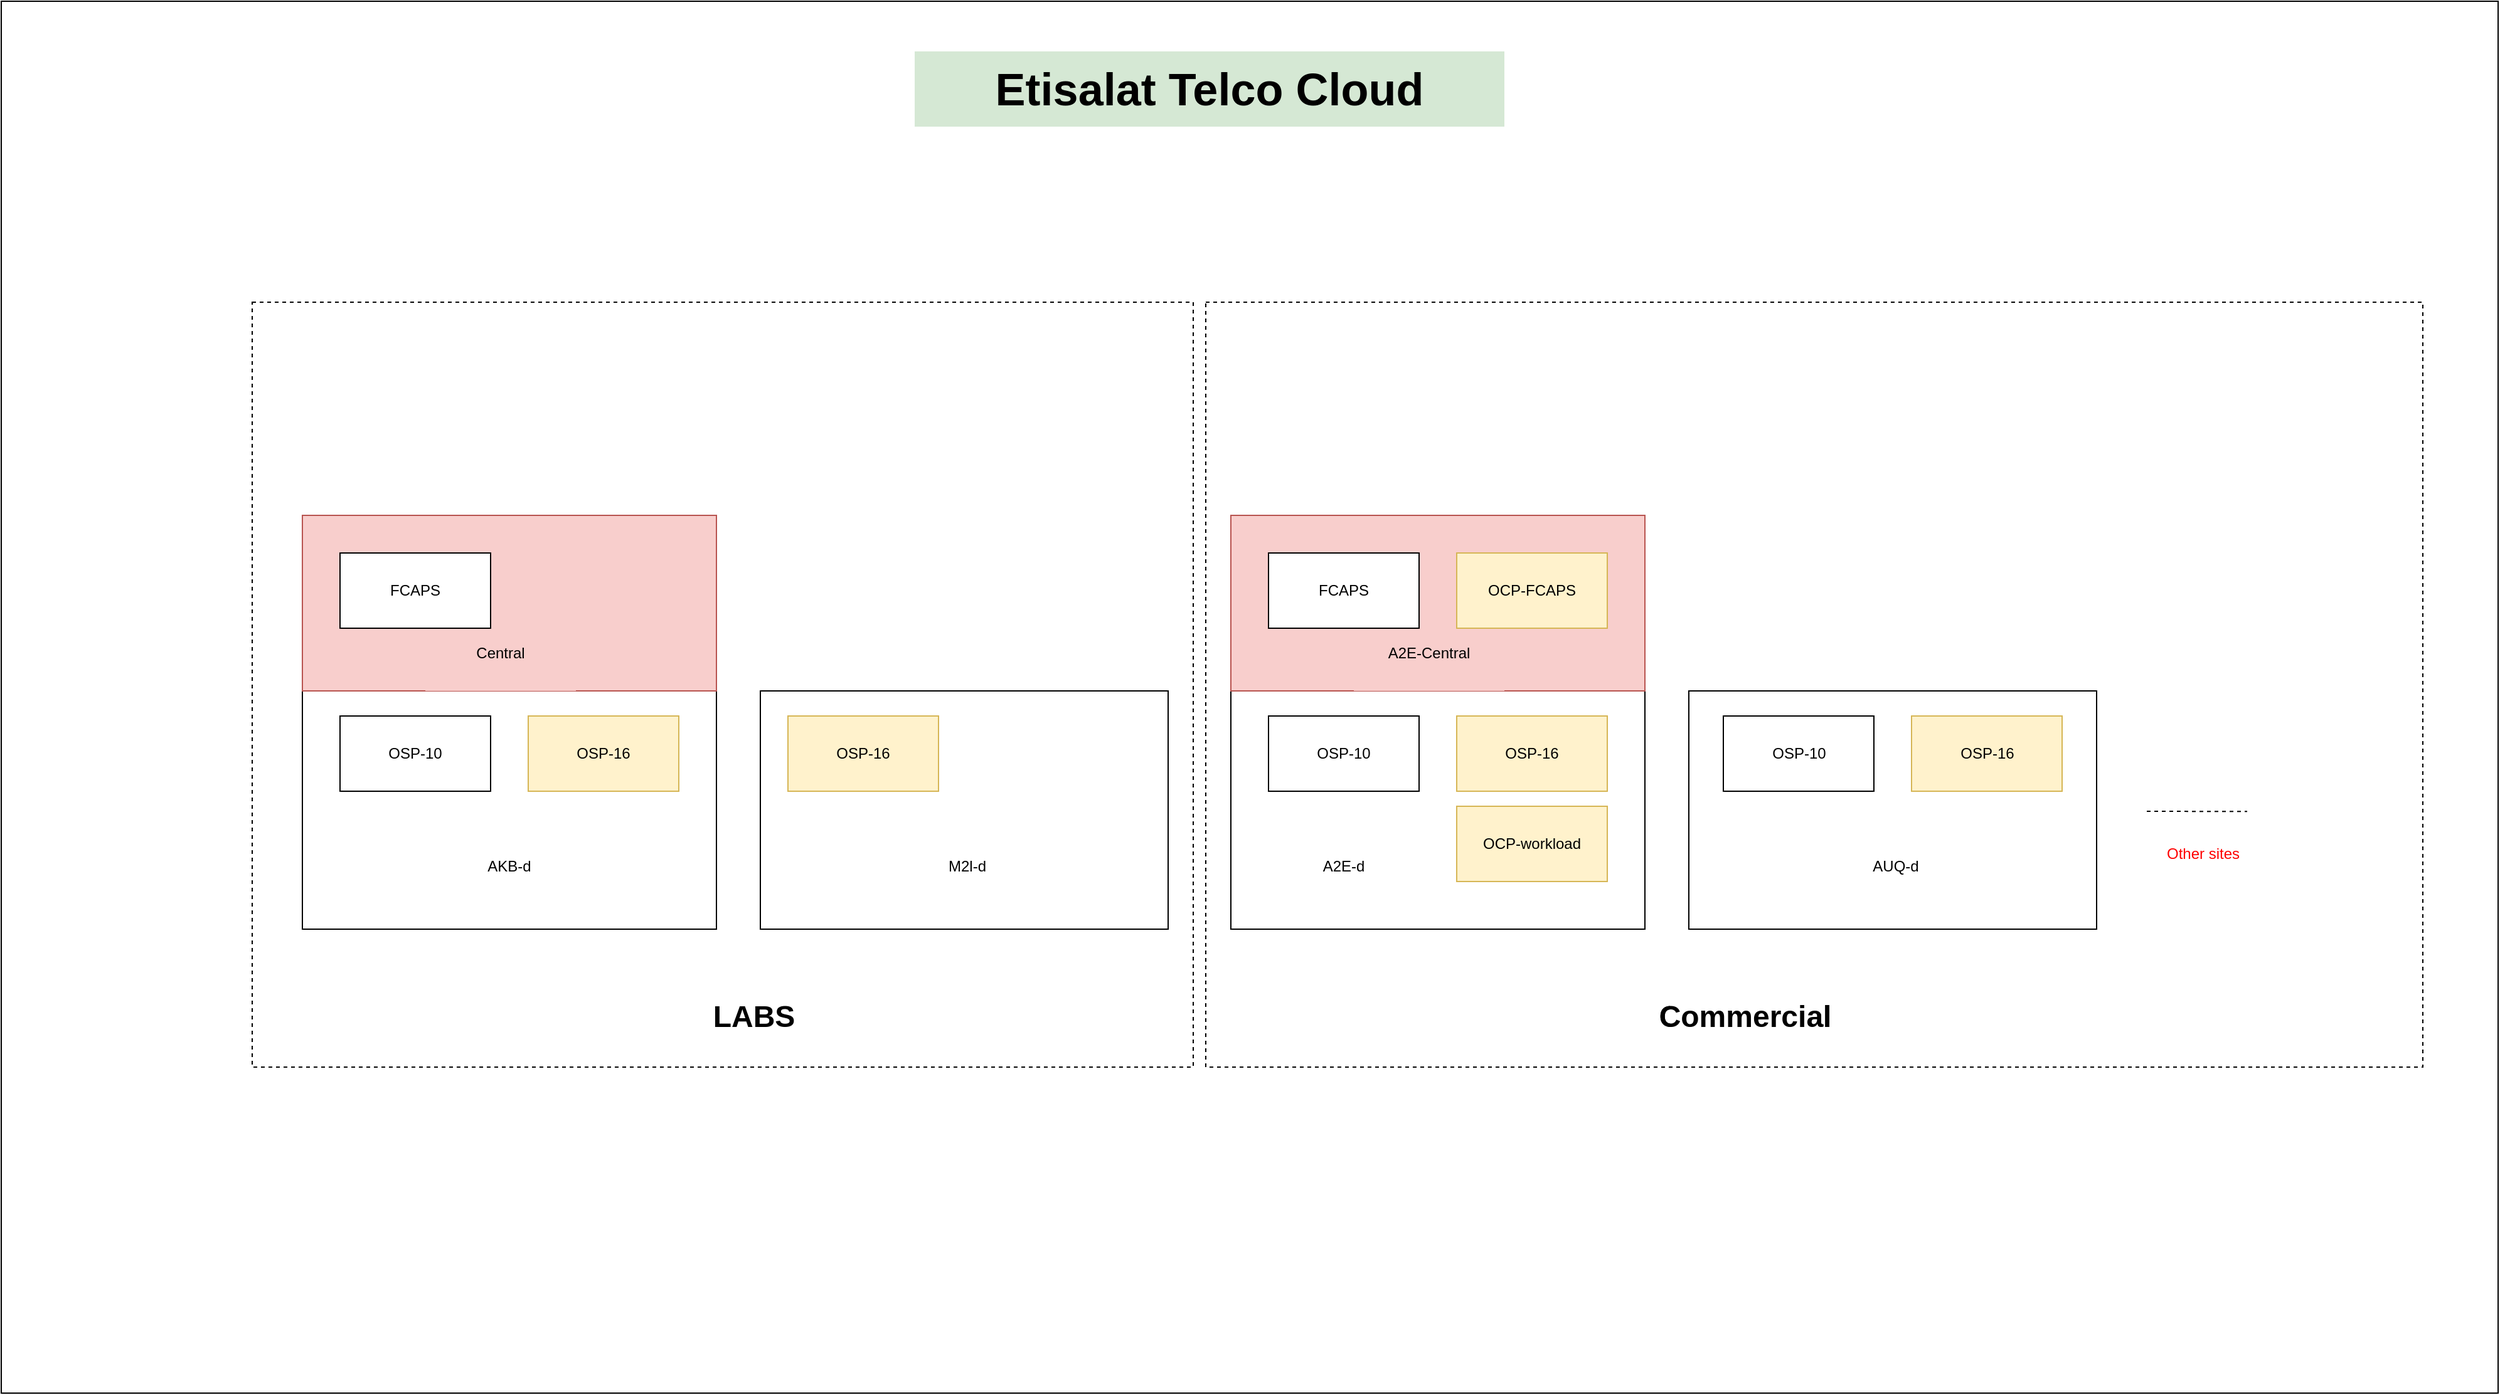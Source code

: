 <mxfile version="18.2.0" type="github" pages="2">
  <diagram id="VAK9s_OFq5ru_KAt7cdr" name="Page-1">
    <mxGraphModel dx="2948" dy="1990" grid="1" gridSize="10" guides="1" tooltips="1" connect="1" arrows="1" fold="1" page="1" pageScale="1" pageWidth="850" pageHeight="1100" math="0" shadow="0">
      <root>
        <mxCell id="0" />
        <mxCell id="1" parent="0" />
        <mxCell id="pMCW84RJwVD0TBKUb_ki-16" value="" style="rounded=0;whiteSpace=wrap;html=1;" parent="1" vertex="1">
          <mxGeometry x="-180" y="-230" width="1990" height="1110" as="geometry" />
        </mxCell>
        <mxCell id="pMCW84RJwVD0TBKUb_ki-35" value="" style="rounded=0;whiteSpace=wrap;html=1;dashed=1;" parent="1" vertex="1">
          <mxGeometry x="780" y="10" width="970" height="610" as="geometry" />
        </mxCell>
        <mxCell id="pMCW84RJwVD0TBKUb_ki-34" value="" style="rounded=0;whiteSpace=wrap;html=1;dashed=1;" parent="1" vertex="1">
          <mxGeometry x="20" y="10" width="750" height="610" as="geometry" />
        </mxCell>
        <mxCell id="pMCW84RJwVD0TBKUb_ki-4" value="" style="rounded=0;whiteSpace=wrap;html=1;" parent="1" vertex="1">
          <mxGeometry x="60" y="180" width="330" height="330" as="geometry" />
        </mxCell>
        <mxCell id="pMCW84RJwVD0TBKUb_ki-1" value="AKB-d" style="rounded=0;whiteSpace=wrap;html=1;strokeColor=none;" parent="1" vertex="1">
          <mxGeometry x="165" y="430" width="120" height="60" as="geometry" />
        </mxCell>
        <mxCell id="pMCW84RJwVD0TBKUb_ki-5" value="" style="rounded=0;whiteSpace=wrap;html=1;" parent="1" vertex="1">
          <mxGeometry x="425" y="320" width="325" height="190" as="geometry" />
        </mxCell>
        <mxCell id="pMCW84RJwVD0TBKUb_ki-2" value="OSP-16" style="rounded=0;whiteSpace=wrap;html=1;fillColor=#fff2cc;strokeColor=#d6b656;" parent="1" vertex="1">
          <mxGeometry x="240" y="340" width="120" height="60" as="geometry" />
        </mxCell>
        <mxCell id="pMCW84RJwVD0TBKUb_ki-3" value="OSP-16" style="rounded=0;whiteSpace=wrap;html=1;fillColor=#fff2cc;strokeColor=#d6b656;" parent="1" vertex="1">
          <mxGeometry x="447" y="340" width="120" height="60" as="geometry" />
        </mxCell>
        <mxCell id="pMCW84RJwVD0TBKUb_ki-6" value="M2l-d" style="rounded=0;whiteSpace=wrap;html=1;strokeColor=none;" parent="1" vertex="1">
          <mxGeometry x="530" y="430" width="120" height="60" as="geometry" />
        </mxCell>
        <mxCell id="pMCW84RJwVD0TBKUb_ki-9" value="" style="rounded=0;whiteSpace=wrap;html=1;fillColor=#f8cecc;strokeColor=#b85450;" parent="1" vertex="1">
          <mxGeometry x="60" y="180" width="330" height="140" as="geometry" />
        </mxCell>
        <mxCell id="pMCW84RJwVD0TBKUb_ki-10" value="OSP-10" style="rounded=0;whiteSpace=wrap;html=1;" parent="1" vertex="1">
          <mxGeometry x="90" y="340" width="120" height="60" as="geometry" />
        </mxCell>
        <mxCell id="pMCW84RJwVD0TBKUb_ki-11" value="Central" style="rounded=0;whiteSpace=wrap;html=1;strokeColor=none;fillColor=#f8cecc;" parent="1" vertex="1">
          <mxGeometry x="158" y="260" width="120" height="60" as="geometry" />
        </mxCell>
        <mxCell id="pMCW84RJwVD0TBKUb_ki-17" value="FCAPS" style="rounded=0;whiteSpace=wrap;html=1;" parent="1" vertex="1">
          <mxGeometry x="90" y="210" width="120" height="60" as="geometry" />
        </mxCell>
        <mxCell id="pMCW84RJwVD0TBKUb_ki-20" value="" style="rounded=0;whiteSpace=wrap;html=1;" parent="1" vertex="1">
          <mxGeometry x="800" y="180" width="330" height="330" as="geometry" />
        </mxCell>
        <mxCell id="pMCW84RJwVD0TBKUb_ki-21" value="A2E-d" style="rounded=0;whiteSpace=wrap;html=1;strokeColor=none;" parent="1" vertex="1">
          <mxGeometry x="830" y="430" width="120" height="60" as="geometry" />
        </mxCell>
        <mxCell id="pMCW84RJwVD0TBKUb_ki-22" value="" style="rounded=0;whiteSpace=wrap;html=1;" parent="1" vertex="1">
          <mxGeometry x="1165" y="320" width="325" height="190" as="geometry" />
        </mxCell>
        <mxCell id="pMCW84RJwVD0TBKUb_ki-23" value="OSP-16" style="rounded=0;whiteSpace=wrap;html=1;fillColor=#fff2cc;strokeColor=#d6b656;" parent="1" vertex="1">
          <mxGeometry x="980" y="340" width="120" height="60" as="geometry" />
        </mxCell>
        <mxCell id="pMCW84RJwVD0TBKUb_ki-25" value="AUQ-d" style="rounded=0;whiteSpace=wrap;html=1;strokeColor=none;" parent="1" vertex="1">
          <mxGeometry x="1270" y="430" width="120" height="60" as="geometry" />
        </mxCell>
        <mxCell id="pMCW84RJwVD0TBKUb_ki-27" value="" style="rounded=0;whiteSpace=wrap;html=1;fillColor=#f8cecc;strokeColor=#b85450;" parent="1" vertex="1">
          <mxGeometry x="800" y="180" width="330" height="140" as="geometry" />
        </mxCell>
        <mxCell id="pMCW84RJwVD0TBKUb_ki-28" value="OSP-10" style="rounded=0;whiteSpace=wrap;html=1;" parent="1" vertex="1">
          <mxGeometry x="830" y="340" width="120" height="60" as="geometry" />
        </mxCell>
        <mxCell id="pMCW84RJwVD0TBKUb_ki-29" value="A2E-Central" style="rounded=0;whiteSpace=wrap;html=1;strokeColor=none;fillColor=#f8cecc;" parent="1" vertex="1">
          <mxGeometry x="898" y="260" width="120" height="60" as="geometry" />
        </mxCell>
        <mxCell id="pMCW84RJwVD0TBKUb_ki-31" value="FCAPS" style="rounded=0;whiteSpace=wrap;html=1;" parent="1" vertex="1">
          <mxGeometry x="830" y="210" width="120" height="60" as="geometry" />
        </mxCell>
        <mxCell id="pMCW84RJwVD0TBKUb_ki-32" value="OSP-16" style="rounded=0;whiteSpace=wrap;html=1;fillColor=#fff2cc;strokeColor=#d6b656;" parent="1" vertex="1">
          <mxGeometry x="1342.5" y="340" width="120" height="60" as="geometry" />
        </mxCell>
        <mxCell id="pMCW84RJwVD0TBKUb_ki-33" value="OSP-10" style="rounded=0;whiteSpace=wrap;html=1;" parent="1" vertex="1">
          <mxGeometry x="1192.5" y="340" width="120" height="60" as="geometry" />
        </mxCell>
        <mxCell id="pMCW84RJwVD0TBKUb_ki-36" value="&lt;h2 style=&quot;font-size: 24px;&quot;&gt;&lt;font style=&quot;font-size: 24px;&quot;&gt;LAB&lt;/font&gt;&lt;span style=&quot;&quot;&gt;S&lt;/span&gt;&lt;/h2&gt;" style="rounded=0;whiteSpace=wrap;html=1;strokeColor=none;strokeWidth=4;" parent="1" vertex="1">
          <mxGeometry x="360" y="550" width="120" height="60" as="geometry" />
        </mxCell>
        <mxCell id="pMCW84RJwVD0TBKUb_ki-37" value="&lt;h2 style=&quot;&quot;&gt;&lt;font style=&quot;font-size: 24px;&quot;&gt;Commercial&lt;/font&gt;&lt;/h2&gt;" style="rounded=0;whiteSpace=wrap;html=1;strokeColor=none;strokeWidth=4;" parent="1" vertex="1">
          <mxGeometry x="1150" y="550" width="120" height="60" as="geometry" />
        </mxCell>
        <mxCell id="pMCW84RJwVD0TBKUb_ki-38" value="&lt;h2 style=&quot;&quot;&gt;&lt;font style=&quot;font-size: 24px;&quot;&gt;Commercial&lt;/font&gt;&lt;/h2&gt;" style="rounded=0;whiteSpace=wrap;html=1;strokeColor=none;strokeWidth=4;" parent="1" vertex="1">
          <mxGeometry x="1150" y="550" width="120" height="60" as="geometry" />
        </mxCell>
        <mxCell id="pMCW84RJwVD0TBKUb_ki-39" value="&lt;h1 style=&quot;&quot;&gt;&lt;font style=&quot;font-size: 36px;&quot;&gt;Etisalat Telco Cloud&lt;/font&gt;&lt;/h1&gt;" style="rounded=0;whiteSpace=wrap;html=1;strokeColor=none;strokeWidth=4;fillColor=#d5e8d4;" parent="1" vertex="1">
          <mxGeometry x="548" y="-190" width="470" height="60" as="geometry" />
        </mxCell>
        <mxCell id="pMCW84RJwVD0TBKUb_ki-42" value="" style="endArrow=none;dashed=1;html=1;rounded=0;fontSize=36;entryX=1;entryY=0.656;entryDx=0;entryDy=0;entryPerimeter=0;" parent="1" edge="1">
          <mxGeometry width="50" height="50" relative="1" as="geometry">
            <mxPoint x="1530" y="416" as="sourcePoint" />
            <mxPoint x="1610" y="416.16" as="targetPoint" />
          </mxGeometry>
        </mxCell>
        <mxCell id="pMCW84RJwVD0TBKUb_ki-44" value="&lt;font color=&quot;#ff0000&quot;&gt;Other sites&lt;/font&gt;" style="rounded=0;whiteSpace=wrap;html=1;strokeColor=none;" parent="1" vertex="1">
          <mxGeometry x="1515" y="420" width="120" height="60" as="geometry" />
        </mxCell>
        <mxCell id="pMCW84RJwVD0TBKUb_ki-7" value="OCP-workload" style="rounded=0;whiteSpace=wrap;html=1;fillColor=#fff2cc;strokeColor=#d6b656;" parent="1" vertex="1">
          <mxGeometry x="980" y="412" width="120" height="60" as="geometry" />
        </mxCell>
        <mxCell id="pMCW84RJwVD0TBKUb_ki-8" value="OCP-FCAPS" style="rounded=0;whiteSpace=wrap;html=1;fillColor=#fff2cc;strokeColor=#d6b656;" parent="1" vertex="1">
          <mxGeometry x="980" y="210" width="120" height="60" as="geometry" />
        </mxCell>
      </root>
    </mxGraphModel>
  </diagram>
  <diagram id="EXr1qsE98TvHWfkTFIgv" name="Page-2">
    <mxGraphModel dx="2528" dy="1812" grid="1" gridSize="10" guides="1" tooltips="1" connect="1" arrows="1" fold="1" page="1" pageScale="1" pageWidth="850" pageHeight="1100" math="0" shadow="0">
      <root>
        <mxCell id="0" />
        <mxCell id="1" parent="0" />
        <mxCell id="NcboF8cGjlNpvjHLYTCj-1" value="" style="rounded=0;whiteSpace=wrap;html=1;" vertex="1" parent="1">
          <mxGeometry x="-180" y="-230" width="1990" height="1110" as="geometry" />
        </mxCell>
        <mxCell id="NcboF8cGjlNpvjHLYTCj-2" value="" style="rounded=0;whiteSpace=wrap;html=1;dashed=1;" vertex="1" parent="1">
          <mxGeometry x="780" y="10" width="970" height="610" as="geometry" />
        </mxCell>
        <mxCell id="NcboF8cGjlNpvjHLYTCj-3" value="" style="rounded=0;whiteSpace=wrap;html=1;dashed=1;" vertex="1" parent="1">
          <mxGeometry x="20" y="10" width="750" height="610" as="geometry" />
        </mxCell>
        <mxCell id="NcboF8cGjlNpvjHLYTCj-4" value="" style="rounded=0;whiteSpace=wrap;html=1;shadow=0;" vertex="1" parent="1">
          <mxGeometry x="60" y="180" width="330" height="330" as="geometry" />
        </mxCell>
        <mxCell id="NcboF8cGjlNpvjHLYTCj-5" value="AKB-d" style="rounded=0;whiteSpace=wrap;html=1;strokeColor=none;" vertex="1" parent="1">
          <mxGeometry x="160" y="520" width="120" height="60" as="geometry" />
        </mxCell>
        <mxCell id="NcboF8cGjlNpvjHLYTCj-6" value="" style="rounded=0;whiteSpace=wrap;html=1;" vertex="1" parent="1">
          <mxGeometry x="425" y="320" width="325" height="190" as="geometry" />
        </mxCell>
        <mxCell id="NcboF8cGjlNpvjHLYTCj-8" value="OSP-16 Comp" style="rounded=0;whiteSpace=wrap;html=1;fillColor=#fff2cc;strokeColor=#d6b656;" vertex="1" parent="1">
          <mxGeometry x="447" y="340" width="120" height="60" as="geometry" />
        </mxCell>
        <mxCell id="NcboF8cGjlNpvjHLYTCj-9" value="M2l-d" style="rounded=0;whiteSpace=wrap;html=1;strokeColor=none;" vertex="1" parent="1">
          <mxGeometry x="527.5" y="520" width="120" height="60" as="geometry" />
        </mxCell>
        <mxCell id="NcboF8cGjlNpvjHLYTCj-10" value="" style="rounded=0;whiteSpace=wrap;html=1;fillColor=#f8cecc;strokeColor=#b85450;" vertex="1" parent="1">
          <mxGeometry x="60" y="180" width="330" height="140" as="geometry" />
        </mxCell>
        <mxCell id="NcboF8cGjlNpvjHLYTCj-11" value="OSP-10" style="rounded=0;whiteSpace=wrap;html=1;" vertex="1" parent="1">
          <mxGeometry x="90" y="340" width="120" height="60" as="geometry" />
        </mxCell>
        <mxCell id="NcboF8cGjlNpvjHLYTCj-12" value="Central" style="rounded=0;whiteSpace=wrap;html=1;strokeColor=none;fillColor=#f8cecc;" vertex="1" parent="1">
          <mxGeometry x="158" y="260" width="120" height="60" as="geometry" />
        </mxCell>
        <mxCell id="NcboF8cGjlNpvjHLYTCj-13" value="FCAPS" style="rounded=0;whiteSpace=wrap;html=1;" vertex="1" parent="1">
          <mxGeometry x="90" y="210" width="120" height="60" as="geometry" />
        </mxCell>
        <mxCell id="NcboF8cGjlNpvjHLYTCj-14" value="" style="rounded=0;whiteSpace=wrap;html=1;" vertex="1" parent="1">
          <mxGeometry x="800" y="180" width="330" height="330" as="geometry" />
        </mxCell>
        <mxCell id="NcboF8cGjlNpvjHLYTCj-15" value="A2E-d" style="rounded=0;whiteSpace=wrap;html=1;strokeColor=none;" vertex="1" parent="1">
          <mxGeometry x="910" y="520" width="120" height="60" as="geometry" />
        </mxCell>
        <mxCell id="NcboF8cGjlNpvjHLYTCj-16" value="" style="rounded=0;whiteSpace=wrap;html=1;" vertex="1" parent="1">
          <mxGeometry x="1165" y="320" width="325" height="190" as="geometry" />
        </mxCell>
        <mxCell id="NcboF8cGjlNpvjHLYTCj-18" value="AUQ-d" style="rounded=0;whiteSpace=wrap;html=1;strokeColor=none;" vertex="1" parent="1">
          <mxGeometry x="1250" y="520" width="120" height="60" as="geometry" />
        </mxCell>
        <mxCell id="NcboF8cGjlNpvjHLYTCj-19" value="" style="rounded=0;whiteSpace=wrap;html=1;fillColor=#f8cecc;strokeColor=#b85450;" vertex="1" parent="1">
          <mxGeometry x="800" y="180" width="330" height="140" as="geometry" />
        </mxCell>
        <mxCell id="NcboF8cGjlNpvjHLYTCj-20" value="OSP-10" style="rounded=0;whiteSpace=wrap;html=1;" vertex="1" parent="1">
          <mxGeometry x="830" y="340" width="120" height="60" as="geometry" />
        </mxCell>
        <mxCell id="NcboF8cGjlNpvjHLYTCj-21" value="A2E-Central" style="rounded=0;whiteSpace=wrap;html=1;strokeColor=none;fillColor=#f8cecc;" vertex="1" parent="1">
          <mxGeometry x="898" y="260" width="120" height="60" as="geometry" />
        </mxCell>
        <mxCell id="NcboF8cGjlNpvjHLYTCj-22" value="FCAPS" style="rounded=0;whiteSpace=wrap;html=1;" vertex="1" parent="1">
          <mxGeometry x="830" y="210" width="120" height="60" as="geometry" />
        </mxCell>
        <mxCell id="NcboF8cGjlNpvjHLYTCj-24" value="OSP-10" style="rounded=0;whiteSpace=wrap;html=1;" vertex="1" parent="1">
          <mxGeometry x="1192.5" y="340" width="120" height="60" as="geometry" />
        </mxCell>
        <mxCell id="NcboF8cGjlNpvjHLYTCj-25" value="&lt;h2 style=&quot;font-size: 24px;&quot;&gt;&lt;font style=&quot;font-size: 24px;&quot;&gt;LAB&lt;/font&gt;&lt;span style=&quot;&quot;&gt;S&lt;/span&gt;&lt;/h2&gt;" style="rounded=0;whiteSpace=wrap;html=1;strokeColor=none;strokeWidth=4;" vertex="1" parent="1">
          <mxGeometry x="360" y="550" width="120" height="60" as="geometry" />
        </mxCell>
        <mxCell id="NcboF8cGjlNpvjHLYTCj-26" value="&lt;h2 style=&quot;&quot;&gt;&lt;font style=&quot;font-size: 24px;&quot;&gt;Commercial&lt;/font&gt;&lt;/h2&gt;" style="rounded=0;whiteSpace=wrap;html=1;strokeColor=none;strokeWidth=4;" vertex="1" parent="1">
          <mxGeometry x="1150" y="550" width="120" height="60" as="geometry" />
        </mxCell>
        <mxCell id="NcboF8cGjlNpvjHLYTCj-27" value="&lt;h2 style=&quot;&quot;&gt;&lt;font style=&quot;font-size: 24px;&quot;&gt;Commercial&lt;/font&gt;&lt;/h2&gt;" style="rounded=0;whiteSpace=wrap;html=1;strokeColor=none;strokeWidth=4;" vertex="1" parent="1">
          <mxGeometry x="1150" y="550" width="120" height="60" as="geometry" />
        </mxCell>
        <mxCell id="NcboF8cGjlNpvjHLYTCj-28" value="&lt;h1 style=&quot;&quot;&gt;&lt;font style=&quot;font-size: 36px;&quot;&gt;Etisalat Telco Cloud&lt;/font&gt;&lt;/h1&gt;" style="rounded=0;whiteSpace=wrap;html=1;strokeColor=none;strokeWidth=4;fillColor=#d5e8d4;" vertex="1" parent="1">
          <mxGeometry x="548" y="-190" width="470" height="60" as="geometry" />
        </mxCell>
        <mxCell id="NcboF8cGjlNpvjHLYTCj-29" value="" style="endArrow=none;dashed=1;html=1;rounded=0;fontSize=36;entryX=1;entryY=0.656;entryDx=0;entryDy=0;entryPerimeter=0;" edge="1" parent="1">
          <mxGeometry width="50" height="50" relative="1" as="geometry">
            <mxPoint x="1530" y="416" as="sourcePoint" />
            <mxPoint x="1610" y="416.16" as="targetPoint" />
          </mxGeometry>
        </mxCell>
        <mxCell id="NcboF8cGjlNpvjHLYTCj-30" value="&lt;font color=&quot;#ff0000&quot;&gt;Other sites&lt;/font&gt;" style="rounded=0;whiteSpace=wrap;html=1;strokeColor=none;" vertex="1" parent="1">
          <mxGeometry x="1515" y="420" width="120" height="60" as="geometry" />
        </mxCell>
        <mxCell id="NcboF8cGjlNpvjHLYTCj-33" value="&lt;br&gt;&lt;br&gt;OCP Cluster" style="rounded=0;whiteSpace=wrap;html=1;" vertex="1" parent="1">
          <mxGeometry x="240" y="341" width="120" height="130" as="geometry" />
        </mxCell>
        <mxCell id="NcboF8cGjlNpvjHLYTCj-32" value="OCP-FCAPS" style="rounded=0;whiteSpace=wrap;html=1;fillColor=#fff2cc;strokeColor=#d6b656;" vertex="1" parent="1">
          <mxGeometry x="980" y="210" width="120" height="60" as="geometry" />
        </mxCell>
        <mxCell id="NcboF8cGjlNpvjHLYTCj-7" value="OSP-16 ctrl" style="rounded=0;whiteSpace=wrap;html=1;fillColor=#fff2cc;strokeColor=#d6b656;shadow=1;" vertex="1" parent="1">
          <mxGeometry x="240" y="340" width="120" height="60" as="geometry" />
        </mxCell>
        <mxCell id="NcboF8cGjlNpvjHLYTCj-34" value="&lt;br&gt;&lt;br&gt;OCP Cluster" style="rounded=0;whiteSpace=wrap;html=1;" vertex="1" parent="1">
          <mxGeometry x="620" y="341" width="120" height="130" as="geometry" />
        </mxCell>
        <mxCell id="NcboF8cGjlNpvjHLYTCj-35" value="OSP-16 ctrl" style="rounded=0;whiteSpace=wrap;html=1;fillColor=#fff2cc;strokeColor=#d6b656;shadow=1;" vertex="1" parent="1">
          <mxGeometry x="620" y="340" width="120" height="60" as="geometry" />
        </mxCell>
        <mxCell id="NcboF8cGjlNpvjHLYTCj-36" value="OSP-16 Comp" style="rounded=0;whiteSpace=wrap;html=1;fillColor=#fff2cc;strokeColor=#d6b656;" vertex="1" parent="1">
          <mxGeometry x="90" y="411" width="120" height="60" as="geometry" />
        </mxCell>
        <mxCell id="NcboF8cGjlNpvjHLYTCj-37" value="&lt;br&gt;&lt;br&gt;OCP Cluster" style="rounded=0;whiteSpace=wrap;html=1;" vertex="1" parent="1">
          <mxGeometry x="980" y="341" width="120" height="130" as="geometry" />
        </mxCell>
        <mxCell id="NcboF8cGjlNpvjHLYTCj-38" value="OSP-16 ctrl" style="rounded=0;whiteSpace=wrap;html=1;fillColor=#fff2cc;strokeColor=#d6b656;shadow=1;" vertex="1" parent="1">
          <mxGeometry x="980" y="340" width="120" height="60" as="geometry" />
        </mxCell>
        <mxCell id="NcboF8cGjlNpvjHLYTCj-39" value="OSP-16 Comp" style="rounded=0;whiteSpace=wrap;html=1;fillColor=#fff2cc;strokeColor=#d6b656;" vertex="1" parent="1">
          <mxGeometry x="830" y="411" width="120" height="60" as="geometry" />
        </mxCell>
        <mxCell id="NcboF8cGjlNpvjHLYTCj-40" value="OSP-16 Comp" style="rounded=0;whiteSpace=wrap;html=1;fillColor=#fff2cc;strokeColor=#d6b656;" vertex="1" parent="1">
          <mxGeometry x="1192.5" y="411" width="120" height="60" as="geometry" />
        </mxCell>
        <mxCell id="NcboF8cGjlNpvjHLYTCj-41" value="&lt;br&gt;&lt;br&gt;OCP Cluster" style="rounded=0;whiteSpace=wrap;html=1;" vertex="1" parent="1">
          <mxGeometry x="1350" y="341" width="120" height="130" as="geometry" />
        </mxCell>
        <mxCell id="NcboF8cGjlNpvjHLYTCj-42" value="OSP-16 ctrl" style="rounded=0;whiteSpace=wrap;html=1;fillColor=#fff2cc;strokeColor=#d6b656;shadow=1;" vertex="1" parent="1">
          <mxGeometry x="1350" y="340" width="120" height="60" as="geometry" />
        </mxCell>
      </root>
    </mxGraphModel>
  </diagram>
</mxfile>

